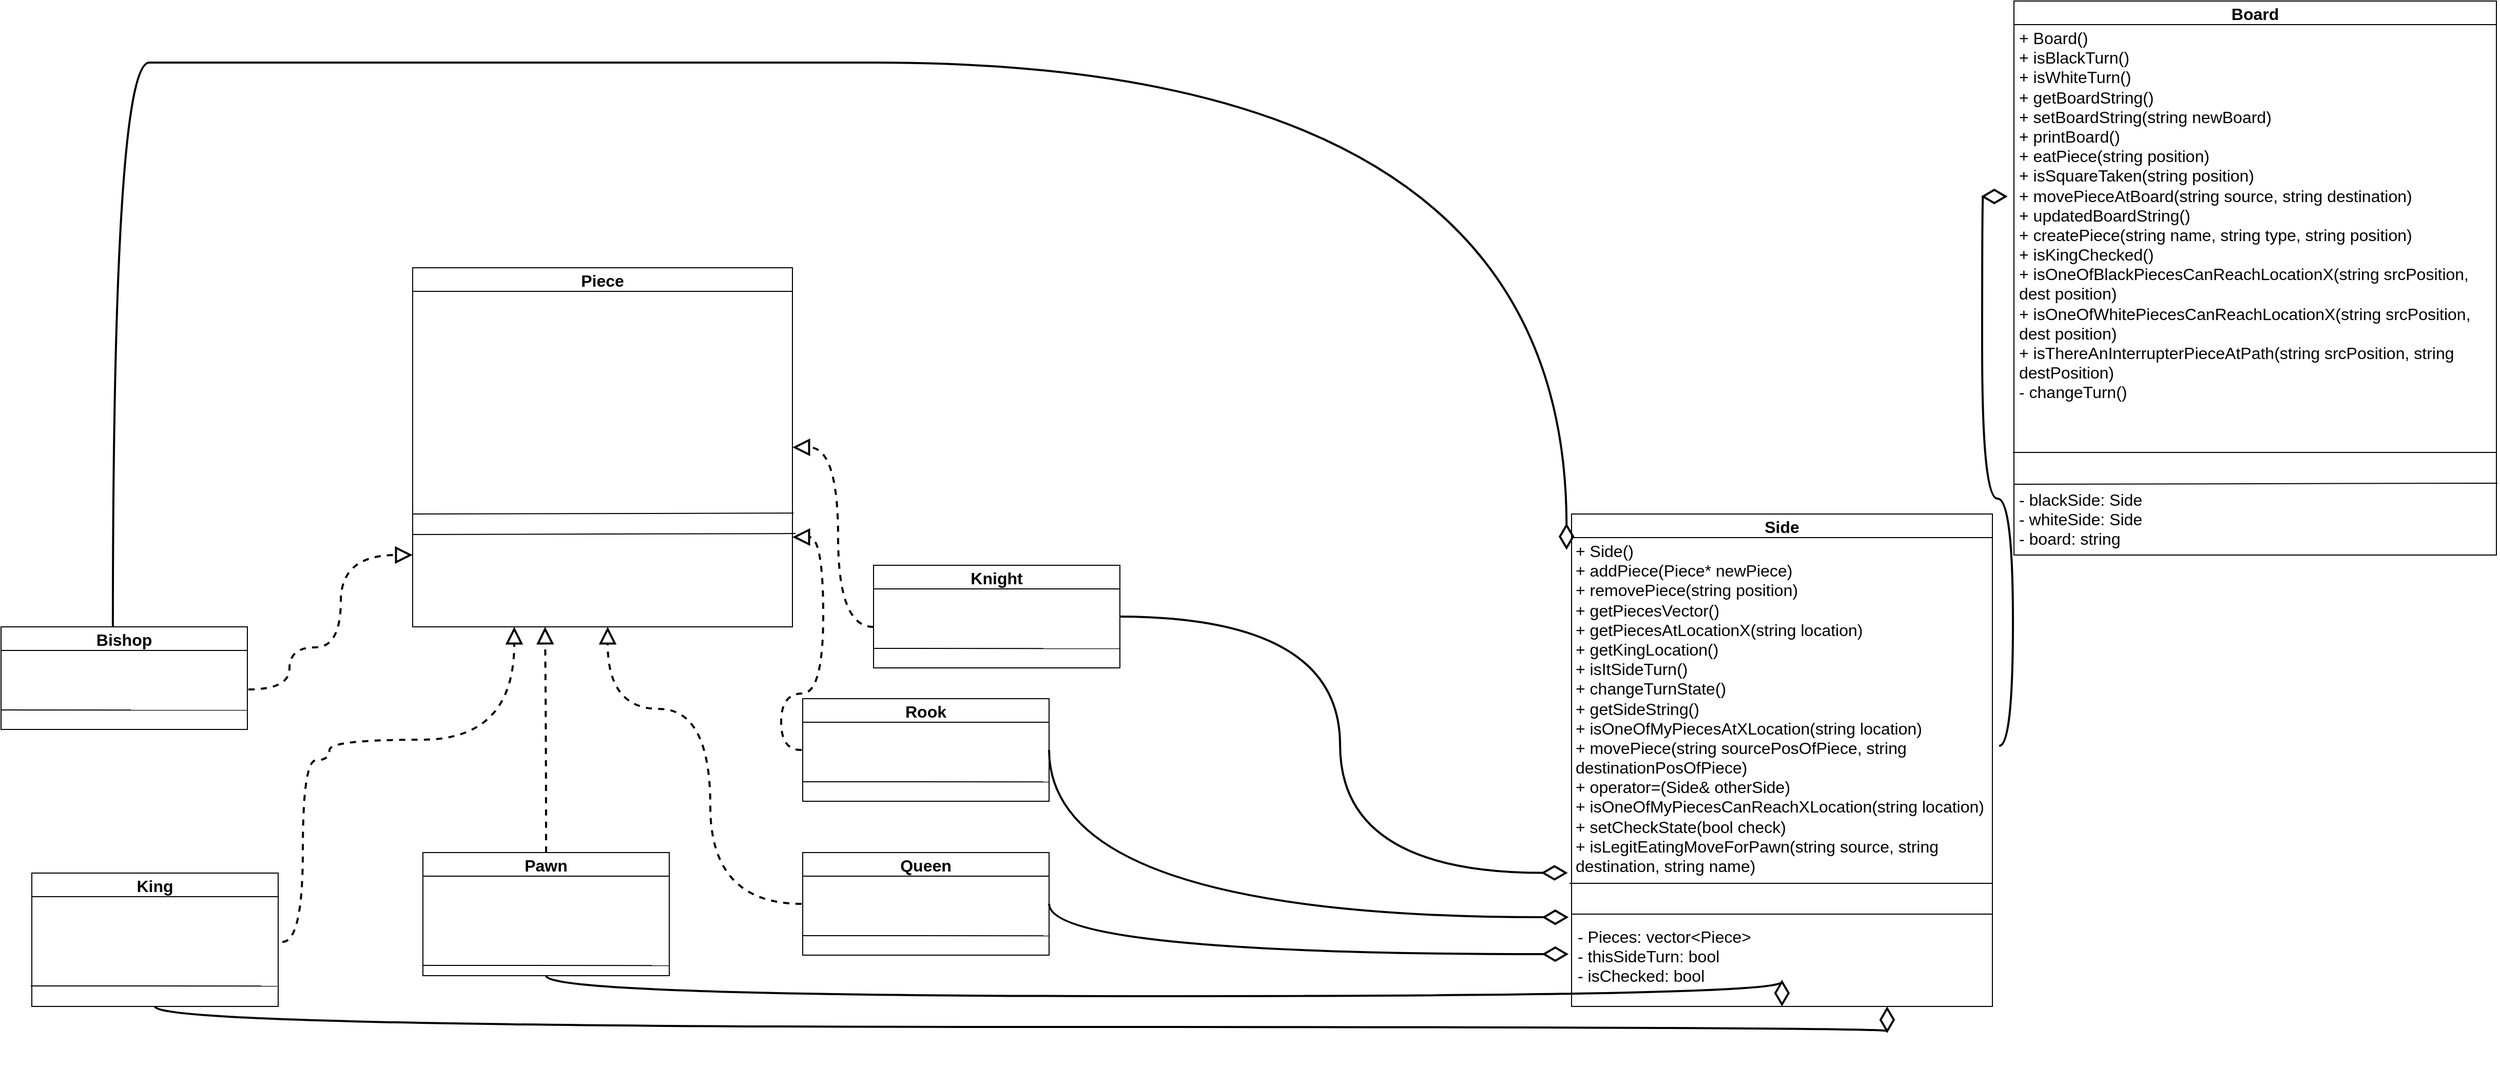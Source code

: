 <mxfile version="25.0.3">
  <diagram id="C5RBs43oDa-KdzZeNtuy" name="Page-1">
    <mxGraphModel dx="1434" dy="1953" grid="1" gridSize="10" guides="1" tooltips="1" connect="1" arrows="1" fold="1" page="1" pageScale="1" pageWidth="827" pageHeight="1169" math="0" shadow="0">
      <root>
        <mxCell id="WIyWlLk6GJQsqaUBKTNV-0" />
        <mxCell id="WIyWlLk6GJQsqaUBKTNV-1" parent="WIyWlLk6GJQsqaUBKTNV-0" />
        <mxCell id="4gbLBs8aLed_kc7UMqUY-0" value="Piece" style="swimlane;fontSize=16;" vertex="1" parent="WIyWlLk6GJQsqaUBKTNV-1">
          <mxGeometry x="451" y="-900" width="370" height="350" as="geometry" />
        </mxCell>
        <mxCell id="4gbLBs8aLed_kc7UMqUY-2" value="" style="endArrow=none;html=1;rounded=0;fontSize=16;entryX=1.003;entryY=0.913;entryDx=0;entryDy=0;entryPerimeter=0;" edge="1" parent="4gbLBs8aLed_kc7UMqUY-0">
          <mxGeometry width="50" height="50" relative="1" as="geometry">
            <mxPoint y="240" as="sourcePoint" />
            <mxPoint x="371.116" y="239.12" as="targetPoint" />
          </mxGeometry>
        </mxCell>
        <mxCell id="4gbLBs8aLed_kc7UMqUY-3" value="&lt;div&gt;&lt;br&gt;&lt;/div&gt;" style="text;strokeColor=none;fillColor=none;align=left;verticalAlign=top;spacingLeft=4;spacingRight=4;overflow=hidden;rotatable=0;points=[[0,0.5],[1,0.5]];portConstraint=eastwest;whiteSpace=wrap;html=1;labelBorderColor=none;fontSize=16;" vertex="1" parent="4gbLBs8aLed_kc7UMqUY-0">
          <mxGeometry y="260" width="240" height="90" as="geometry" />
        </mxCell>
        <mxCell id="4gbLBs8aLed_kc7UMqUY-4" value="" style="endArrow=none;html=1;rounded=0;fontSize=16;entryX=1.008;entryY=0.996;entryDx=0;entryDy=0;entryPerimeter=0;" edge="1" parent="4gbLBs8aLed_kc7UMqUY-0">
          <mxGeometry width="50" height="50" relative="1" as="geometry">
            <mxPoint y="260" as="sourcePoint" />
            <mxPoint x="372.976" y="259.04" as="targetPoint" />
          </mxGeometry>
        </mxCell>
        <mxCell id="4gbLBs8aLed_kc7UMqUY-5" value="Queen" style="swimlane;fontSize=16;" vertex="1" parent="WIyWlLk6GJQsqaUBKTNV-1">
          <mxGeometry x="831" y="-330" width="240" height="100" as="geometry" />
        </mxCell>
        <mxCell id="4gbLBs8aLed_kc7UMqUY-7" value="" style="endArrow=none;html=1;rounded=0;fontSize=16;entryX=1.004;entryY=1.038;entryDx=0;entryDy=0;entryPerimeter=0;" edge="1" parent="4gbLBs8aLed_kc7UMqUY-5">
          <mxGeometry width="50" height="50" relative="1" as="geometry">
            <mxPoint y="81" as="sourcePoint" />
            <mxPoint x="240.004" y="81.12" as="targetPoint" />
          </mxGeometry>
        </mxCell>
        <mxCell id="4gbLBs8aLed_kc7UMqUY-8" value="&lt;br&gt;" style="edgeStyle=orthogonalEdgeStyle;rounded=0;orthogonalLoop=1;jettySize=auto;html=1;exitX=0;exitY=0.5;exitDx=0;exitDy=0;fontSize=16;dashed=1;strokeWidth=2;endArrow=block;endFill=0;elbow=vertical;curved=1;endSize=12;" edge="1" parent="WIyWlLk6GJQsqaUBKTNV-1">
          <mxGeometry x="0.707" y="-130" relative="1" as="geometry">
            <mxPoint x="641" y="-550" as="targetPoint" />
            <Array as="points">
              <mxPoint x="741" y="-280" />
              <mxPoint x="741" y="-470" />
              <mxPoint x="641" y="-470" />
            </Array>
            <mxPoint as="offset" />
            <mxPoint x="830" y="-280" as="sourcePoint" />
          </mxGeometry>
        </mxCell>
        <mxCell id="4gbLBs8aLed_kc7UMqUY-9" value="King" style="swimlane;fontSize=16;" vertex="1" parent="WIyWlLk6GJQsqaUBKTNV-1">
          <mxGeometry x="80" y="-310" width="240" height="130" as="geometry" />
        </mxCell>
        <mxCell id="4gbLBs8aLed_kc7UMqUY-11" value="" style="endArrow=none;html=1;rounded=0;fontSize=16;entryX=1.004;entryY=1.038;entryDx=0;entryDy=0;entryPerimeter=0;" edge="1" parent="4gbLBs8aLed_kc7UMqUY-9">
          <mxGeometry width="50" height="50" relative="1" as="geometry">
            <mxPoint x="-1" y="110" as="sourcePoint" />
            <mxPoint x="239.004" y="110.12" as="targetPoint" />
          </mxGeometry>
        </mxCell>
        <mxCell id="4gbLBs8aLed_kc7UMqUY-12" style="edgeStyle=orthogonalEdgeStyle;rounded=0;orthogonalLoop=1;jettySize=auto;html=1;fontSize=16;dashed=1;strokeWidth=2;endArrow=block;endFill=0;elbow=vertical;curved=1;endSize=12;exitX=1.017;exitY=0.588;exitDx=0;exitDy=0;exitPerimeter=0;" edge="1" parent="WIyWlLk6GJQsqaUBKTNV-1">
          <mxGeometry relative="1" as="geometry">
            <mxPoint x="324.097" y="-242.96" as="sourcePoint" />
            <mxPoint x="550" y="-550" as="targetPoint" />
            <Array as="points">
              <mxPoint x="344" y="-243" />
              <mxPoint x="344" y="-420" />
              <mxPoint x="370" y="-420" />
              <mxPoint x="370" y="-440" />
              <mxPoint x="550" y="-440" />
            </Array>
          </mxGeometry>
        </mxCell>
        <mxCell id="4gbLBs8aLed_kc7UMqUY-13" value="Pawn" style="swimlane;fontSize=16;" vertex="1" parent="WIyWlLk6GJQsqaUBKTNV-1">
          <mxGeometry x="461" y="-330" width="240" height="120" as="geometry" />
        </mxCell>
        <mxCell id="4gbLBs8aLed_kc7UMqUY-15" value="" style="endArrow=none;html=1;rounded=0;fontSize=16;entryX=1.004;entryY=1.038;entryDx=0;entryDy=0;entryPerimeter=0;" edge="1" parent="4gbLBs8aLed_kc7UMqUY-13">
          <mxGeometry width="50" height="50" relative="1" as="geometry">
            <mxPoint y="110" as="sourcePoint" />
            <mxPoint x="240.004" y="110.12" as="targetPoint" />
          </mxGeometry>
        </mxCell>
        <mxCell id="4gbLBs8aLed_kc7UMqUY-16" value="&lt;br&gt;" style="edgeStyle=orthogonalEdgeStyle;rounded=0;orthogonalLoop=1;jettySize=auto;html=1;fontSize=16;dashed=1;strokeWidth=2;endArrow=block;endFill=0;elbow=vertical;curved=1;endSize=12;exitX=0.5;exitY=0;exitDx=0;exitDy=0;" edge="1" parent="WIyWlLk6GJQsqaUBKTNV-1" source="4gbLBs8aLed_kc7UMqUY-13">
          <mxGeometry relative="1" as="geometry">
            <mxPoint x="581" y="-330" as="sourcePoint" />
            <mxPoint x="580" y="-550" as="targetPoint" />
          </mxGeometry>
        </mxCell>
        <mxCell id="4gbLBs8aLed_kc7UMqUY-17" value="Rook" style="swimlane;fontSize=16;" vertex="1" parent="WIyWlLk6GJQsqaUBKTNV-1">
          <mxGeometry x="831" y="-480" width="240" height="100" as="geometry" />
        </mxCell>
        <mxCell id="4gbLBs8aLed_kc7UMqUY-19" value="" style="endArrow=none;html=1;rounded=0;fontSize=16;entryX=1.004;entryY=1.038;entryDx=0;entryDy=0;entryPerimeter=0;" edge="1" parent="4gbLBs8aLed_kc7UMqUY-17">
          <mxGeometry width="50" height="50" relative="1" as="geometry">
            <mxPoint y="81" as="sourcePoint" />
            <mxPoint x="240.004" y="81.12" as="targetPoint" />
          </mxGeometry>
        </mxCell>
        <mxCell id="4gbLBs8aLed_kc7UMqUY-20" value="Bishop" style="swimlane;fontSize=16;" vertex="1" parent="WIyWlLk6GJQsqaUBKTNV-1">
          <mxGeometry x="50" y="-550" width="240" height="100" as="geometry" />
        </mxCell>
        <mxCell id="4gbLBs8aLed_kc7UMqUY-22" value="" style="endArrow=none;html=1;rounded=0;fontSize=16;entryX=1.004;entryY=1.038;entryDx=0;entryDy=0;entryPerimeter=0;" edge="1" parent="4gbLBs8aLed_kc7UMqUY-20">
          <mxGeometry width="50" height="50" relative="1" as="geometry">
            <mxPoint y="81" as="sourcePoint" />
            <mxPoint x="240.004" y="81.12" as="targetPoint" />
          </mxGeometry>
        </mxCell>
        <mxCell id="4gbLBs8aLed_kc7UMqUY-23" value="Knight" style="swimlane;fontSize=16;" vertex="1" parent="WIyWlLk6GJQsqaUBKTNV-1">
          <mxGeometry x="900" y="-610" width="240" height="100" as="geometry" />
        </mxCell>
        <mxCell id="4gbLBs8aLed_kc7UMqUY-25" value="" style="endArrow=none;html=1;rounded=0;fontSize=16;entryX=1.004;entryY=1.038;entryDx=0;entryDy=0;entryPerimeter=0;" edge="1" parent="4gbLBs8aLed_kc7UMqUY-23">
          <mxGeometry width="50" height="50" relative="1" as="geometry">
            <mxPoint y="81" as="sourcePoint" />
            <mxPoint x="240.004" y="81.12" as="targetPoint" />
          </mxGeometry>
        </mxCell>
        <mxCell id="4gbLBs8aLed_kc7UMqUY-26" value="&lt;br&gt;" style="edgeStyle=orthogonalEdgeStyle;rounded=0;orthogonalLoop=1;jettySize=auto;html=1;exitX=0;exitY=0.5;exitDx=0;exitDy=0;fontSize=16;dashed=1;strokeWidth=2;endArrow=block;endFill=0;elbow=vertical;curved=1;endSize=12;entryX=1;entryY=0.75;entryDx=0;entryDy=0;" edge="1" parent="WIyWlLk6GJQsqaUBKTNV-1" target="4gbLBs8aLed_kc7UMqUY-0">
          <mxGeometry relative="1" as="geometry">
            <mxPoint x="830" y="-430" as="sourcePoint" />
            <mxPoint x="691" y="-620" as="targetPoint" />
          </mxGeometry>
        </mxCell>
        <mxCell id="4gbLBs8aLed_kc7UMqUY-27" value="&lt;br&gt;" style="edgeStyle=orthogonalEdgeStyle;rounded=0;orthogonalLoop=1;jettySize=auto;html=1;exitX=0.004;exitY=0.667;exitDx=0;exitDy=0;fontSize=16;dashed=1;strokeWidth=2;endArrow=block;endFill=0;elbow=vertical;curved=1;endSize=12;entryX=1;entryY=0.5;entryDx=0;entryDy=0;exitPerimeter=0;" edge="1" parent="WIyWlLk6GJQsqaUBKTNV-1" target="4gbLBs8aLed_kc7UMqUY-0">
          <mxGeometry relative="1" as="geometry">
            <mxPoint x="899.964" y="-549.98" as="sourcePoint" />
            <mxPoint x="704.08" y="-580.98" as="targetPoint" />
          </mxGeometry>
        </mxCell>
        <mxCell id="4gbLBs8aLed_kc7UMqUY-28" style="edgeStyle=orthogonalEdgeStyle;rounded=0;orthogonalLoop=1;jettySize=auto;html=1;fontSize=16;dashed=1;strokeWidth=2;endArrow=block;endFill=0;elbow=vertical;curved=1;endSize=12;exitX=1.004;exitY=0.683;exitDx=0;exitDy=0;exitPerimeter=0;" edge="1" parent="WIyWlLk6GJQsqaUBKTNV-1">
          <mxGeometry relative="1" as="geometry">
            <mxPoint x="290.964" y="-489.02" as="sourcePoint" />
            <mxPoint x="451" y="-620" as="targetPoint" />
            <Array as="points">
              <mxPoint x="331" y="-489" />
              <mxPoint x="331" y="-530" />
              <mxPoint x="381" y="-530" />
              <mxPoint x="381" y="-620" />
            </Array>
          </mxGeometry>
        </mxCell>
        <mxCell id="4gbLBs8aLed_kc7UMqUY-29" value="Side" style="swimlane;fontSize=16;startSize=23;" vertex="1" parent="WIyWlLk6GJQsqaUBKTNV-1">
          <mxGeometry x="1580" y="-660" width="410" height="480" as="geometry" />
        </mxCell>
        <mxCell id="4gbLBs8aLed_kc7UMqUY-30" value="+ Side()&lt;br&gt;+ addPiece(Piece* newPiece)&lt;br&gt;+ removePiece(string position)&lt;br&gt;+ getPiecesVector()&lt;br&gt;+ getPiecesAtLocationX(string location)&lt;br&gt;+ getKingLocation()&lt;br&gt;+ isItSideTurn()&lt;br&gt;+ changeTurnState()&lt;br&gt;+ getSideString()&lt;br&gt;+ isOneOfMyPiecesAtXLocation(string location)&lt;br&gt;+ movePiece(string sourcePosOfPiece, string destinationPosOfPiece)&lt;br&gt;+ operator=(Side&amp;amp; otherSide)&amp;nbsp;&lt;br&gt;+&amp;nbsp;isOneOfMyPiecesCanReachXLocation(string location)&lt;br&gt;+ setCheckState(bool check)&lt;br&gt;+&amp;nbsp;isLegitEatingMoveForPawn(string source, string destination, string name)" style="text;strokeColor=none;fillColor=none;align=left;verticalAlign=top;spacingLeft=4;spacingRight=4;overflow=hidden;rotatable=0;points=[[0,0.5],[1,0.5]];portConstraint=eastwest;whiteSpace=wrap;html=1;fontSize=16;labelBorderColor=none;" vertex="1" parent="4gbLBs8aLed_kc7UMqUY-29">
          <mxGeometry x="-2" y="20" width="412" height="340" as="geometry" />
        </mxCell>
        <mxCell id="4gbLBs8aLed_kc7UMqUY-31" value="" style="endArrow=none;html=1;rounded=0;fontSize=16;entryX=1;entryY=0.75;entryDx=0;entryDy=0;" edge="1" parent="4gbLBs8aLed_kc7UMqUY-29" target="4gbLBs8aLed_kc7UMqUY-29">
          <mxGeometry width="50" height="50" relative="1" as="geometry">
            <mxPoint x="-2" y="360" as="sourcePoint" />
            <mxPoint x="258" y="180" as="targetPoint" />
          </mxGeometry>
        </mxCell>
        <mxCell id="4gbLBs8aLed_kc7UMqUY-32" value="- Pieces: vector&amp;lt;Piece&amp;gt;&lt;br&gt;- thisSideTurn: bool&lt;br&gt;- isChecked: bool" style="text;strokeColor=none;fillColor=none;align=left;verticalAlign=top;spacingLeft=4;spacingRight=4;overflow=hidden;rotatable=0;points=[[0,0.5],[1,0.5]];portConstraint=eastwest;whiteSpace=wrap;html=1;labelBorderColor=none;fontSize=16;" vertex="1" parent="4gbLBs8aLed_kc7UMqUY-29">
          <mxGeometry y="396" width="240" height="140" as="geometry" />
        </mxCell>
        <mxCell id="4gbLBs8aLed_kc7UMqUY-33" value="" style="endArrow=none;html=1;rounded=0;fontSize=16;" edge="1" parent="4gbLBs8aLed_kc7UMqUY-29">
          <mxGeometry width="50" height="50" relative="1" as="geometry">
            <mxPoint y="390" as="sourcePoint" />
            <mxPoint x="410" y="390" as="targetPoint" />
          </mxGeometry>
        </mxCell>
        <mxCell id="4gbLBs8aLed_kc7UMqUY-34" style="edgeStyle=orthogonalEdgeStyle;curved=1;rounded=0;orthogonalLoop=1;jettySize=auto;html=1;exitX=1;exitY=0.5;exitDx=0;exitDy=0;entryX=-0.004;entryY=0.97;entryDx=0;entryDy=0;entryPerimeter=0;strokeWidth=2;fontSize=16;startArrow=none;startFill=0;endArrow=diamondThin;endFill=0;endSize=20;elbow=vertical;" edge="1" parent="WIyWlLk6GJQsqaUBKTNV-1" target="4gbLBs8aLed_kc7UMqUY-30">
          <mxGeometry relative="1" as="geometry">
            <mxPoint x="1140.0" y="-560" as="sourcePoint" />
          </mxGeometry>
        </mxCell>
        <mxCell id="4gbLBs8aLed_kc7UMqUY-35" style="edgeStyle=orthogonalEdgeStyle;curved=1;rounded=0;orthogonalLoop=1;jettySize=auto;html=1;exitX=1;exitY=0.5;exitDx=0;exitDy=0;entryX=-0.012;entryY=-0.021;entryDx=0;entryDy=0;entryPerimeter=0;strokeWidth=2;fontSize=16;startArrow=none;startFill=0;endArrow=diamondThin;endFill=0;endSize=20;elbow=vertical;" edge="1" parent="WIyWlLk6GJQsqaUBKTNV-1" target="4gbLBs8aLed_kc7UMqUY-32">
          <mxGeometry relative="1" as="geometry">
            <mxPoint x="1071" y="-430" as="sourcePoint" />
            <mxPoint x="1206.952" y="-748.1" as="targetPoint" />
          </mxGeometry>
        </mxCell>
        <mxCell id="4gbLBs8aLed_kc7UMqUY-36" style="edgeStyle=orthogonalEdgeStyle;curved=1;rounded=0;orthogonalLoop=1;jettySize=auto;html=1;exitX=1;exitY=0.5;exitDx=0;exitDy=0;entryX=-0.012;entryY=0.236;entryDx=0;entryDy=0;entryPerimeter=0;strokeWidth=2;fontSize=16;startArrow=none;startFill=0;endArrow=diamondThin;endFill=0;endSize=20;elbow=vertical;" edge="1" parent="WIyWlLk6GJQsqaUBKTNV-1" target="4gbLBs8aLed_kc7UMqUY-32">
          <mxGeometry relative="1" as="geometry">
            <mxPoint x="1071" y="-280" as="sourcePoint" />
            <mxPoint x="1207.12" y="-686.04" as="targetPoint" />
          </mxGeometry>
        </mxCell>
        <mxCell id="4gbLBs8aLed_kc7UMqUY-37" style="edgeStyle=orthogonalEdgeStyle;curved=1;rounded=0;orthogonalLoop=1;jettySize=auto;html=1;exitX=0.5;exitY=1;exitDx=0;exitDy=0;entryX=0.5;entryY=1;entryDx=0;entryDy=0;strokeWidth=2;fontSize=16;startArrow=none;startFill=0;endArrow=diamondThin;endFill=0;endSize=20;elbow=vertical;" edge="1" parent="WIyWlLk6GJQsqaUBKTNV-1" source="4gbLBs8aLed_kc7UMqUY-13" target="4gbLBs8aLed_kc7UMqUY-29">
          <mxGeometry relative="1" as="geometry">
            <mxPoint x="1081" y="-270" as="sourcePoint" />
            <mxPoint x="1207.12" y="-643.06" as="targetPoint" />
          </mxGeometry>
        </mxCell>
        <mxCell id="4gbLBs8aLed_kc7UMqUY-38" style="edgeStyle=orthogonalEdgeStyle;curved=1;rounded=0;orthogonalLoop=1;jettySize=auto;html=1;strokeWidth=2;fontSize=16;startArrow=none;startFill=0;endArrow=diamondThin;endFill=0;endSize=20;elbow=vertical;exitX=0.5;exitY=1;exitDx=0;exitDy=0;entryX=0.75;entryY=1;entryDx=0;entryDy=0;" edge="1" parent="WIyWlLk6GJQsqaUBKTNV-1" source="4gbLBs8aLed_kc7UMqUY-9" target="4gbLBs8aLed_kc7UMqUY-29">
          <mxGeometry relative="1" as="geometry">
            <mxPoint x="520" y="-220" as="sourcePoint" />
            <mxPoint x="1390" y="-570" as="targetPoint" />
          </mxGeometry>
        </mxCell>
        <mxCell id="4gbLBs8aLed_kc7UMqUY-39" style="edgeStyle=orthogonalEdgeStyle;curved=1;rounded=0;orthogonalLoop=1;jettySize=auto;html=1;exitX=0.454;exitY=0;exitDx=0;exitDy=0;strokeWidth=2;fontSize=16;startArrow=none;startFill=0;endArrow=diamondThin;endFill=0;endSize=20;elbow=vertical;exitPerimeter=0;entryX=-0.007;entryY=0.044;entryDx=0;entryDy=0;entryPerimeter=0;" edge="1" parent="WIyWlLk6GJQsqaUBKTNV-1" source="4gbLBs8aLed_kc7UMqUY-20" target="4gbLBs8aLed_kc7UMqUY-30">
          <mxGeometry relative="1" as="geometry">
            <mxPoint x="1060" y="-821.9" as="sourcePoint" />
            <mxPoint x="1020" y="-1090" as="targetPoint" />
            <Array as="points">
              <mxPoint x="230" y="-1100" />
              <mxPoint x="1395" y="-1100" />
            </Array>
          </mxGeometry>
        </mxCell>
        <mxCell id="4gbLBs8aLed_kc7UMqUY-40" value="Board" style="swimlane;fontSize=16;startSize=23;" vertex="1" parent="WIyWlLk6GJQsqaUBKTNV-1">
          <mxGeometry x="2011" y="-1160" width="470" height="540" as="geometry" />
        </mxCell>
        <mxCell id="4gbLBs8aLed_kc7UMqUY-41" value="+ Board()&lt;br&gt;+ isBlackTurn()&lt;br&gt;+ isWhiteTurn()&lt;br&gt;+ getBoardString()&lt;br&gt;+ setBoardString(string newBoard)&lt;br&gt;+ printBoard()&lt;br&gt;+ eatPiece(string position)&lt;br&gt;+ isSquareTaken(string position)&lt;br&gt;+ movePieceAtBoard(string source, string destination)&lt;br&gt;+ updatedBoardString()&lt;br&gt;+ createPiece(string name, string type, string position)&lt;br&gt;+ isKingChecked()&lt;br&gt;+ isOneOfBlackPiecesCanReachLocationX(string srcPosition, dest position)&lt;br&gt;+ isOneOfWhitePiecesCanReachLocationX(string srcPosition, dest position)&lt;br&gt;+ isThereAnInterrupterPieceAtPath(string srcPosition, string destPosition)&lt;br&gt;- changeTurn()" style="text;strokeColor=none;fillColor=none;align=left;verticalAlign=top;spacingLeft=4;spacingRight=4;overflow=hidden;rotatable=0;points=[[0,0.5],[1,0.5]];portConstraint=eastwest;whiteSpace=wrap;html=1;fontSize=16;labelBorderColor=none;" vertex="1" parent="4gbLBs8aLed_kc7UMqUY-40">
          <mxGeometry x="-1" y="20" width="471" height="420" as="geometry" />
        </mxCell>
        <mxCell id="4gbLBs8aLed_kc7UMqUY-42" value="- blackSide: Side&lt;br&gt;- whiteSide: Side&lt;br&gt;- board: string" style="text;strokeColor=none;fillColor=none;align=left;verticalAlign=top;spacingLeft=4;spacingRight=4;overflow=hidden;rotatable=0;points=[[0,0.5],[1,0.5]];portConstraint=eastwest;whiteSpace=wrap;html=1;labelBorderColor=none;fontSize=16;" vertex="1" parent="4gbLBs8aLed_kc7UMqUY-40">
          <mxGeometry x="-1" y="470" width="240" height="140" as="geometry" />
        </mxCell>
        <mxCell id="4gbLBs8aLed_kc7UMqUY-43" value="" style="endArrow=none;html=1;rounded=0;fontSize=16;" edge="1" parent="4gbLBs8aLed_kc7UMqUY-40">
          <mxGeometry width="50" height="50" relative="1" as="geometry">
            <mxPoint x="-1" y="440" as="sourcePoint" />
            <mxPoint x="470" y="440" as="targetPoint" />
          </mxGeometry>
        </mxCell>
        <mxCell id="4gbLBs8aLed_kc7UMqUY-44" value="" style="endArrow=none;html=1;rounded=0;fontSize=16;exitX=0.004;exitY=0.279;exitDx=0;exitDy=0;exitPerimeter=0;" edge="1" parent="4gbLBs8aLed_kc7UMqUY-40">
          <mxGeometry width="50" height="50" relative="1" as="geometry">
            <mxPoint x="-0.002" y="471.0" as="sourcePoint" />
            <mxPoint x="471" y="470" as="targetPoint" />
          </mxGeometry>
        </mxCell>
        <mxCell id="4gbLBs8aLed_kc7UMqUY-45" style="edgeStyle=orthogonalEdgeStyle;curved=1;rounded=0;orthogonalLoop=1;jettySize=auto;html=1;entryX=-0.011;entryY=0.406;entryDx=0;entryDy=0;entryPerimeter=0;strokeWidth=2;fontSize=16;startArrow=none;startFill=0;endArrow=diamondThin;endFill=0;endSize=20;elbow=vertical;exitX=1.016;exitY=0.606;exitDx=0;exitDy=0;exitPerimeter=0;" edge="1" parent="WIyWlLk6GJQsqaUBKTNV-1" source="4gbLBs8aLed_kc7UMqUY-30" target="4gbLBs8aLed_kc7UMqUY-41">
          <mxGeometry relative="1" as="geometry">
            <mxPoint x="1570" y="-960" as="sourcePoint" />
            <mxPoint x="1605.952" y="-760.0" as="targetPoint" />
          </mxGeometry>
        </mxCell>
      </root>
    </mxGraphModel>
  </diagram>
</mxfile>
